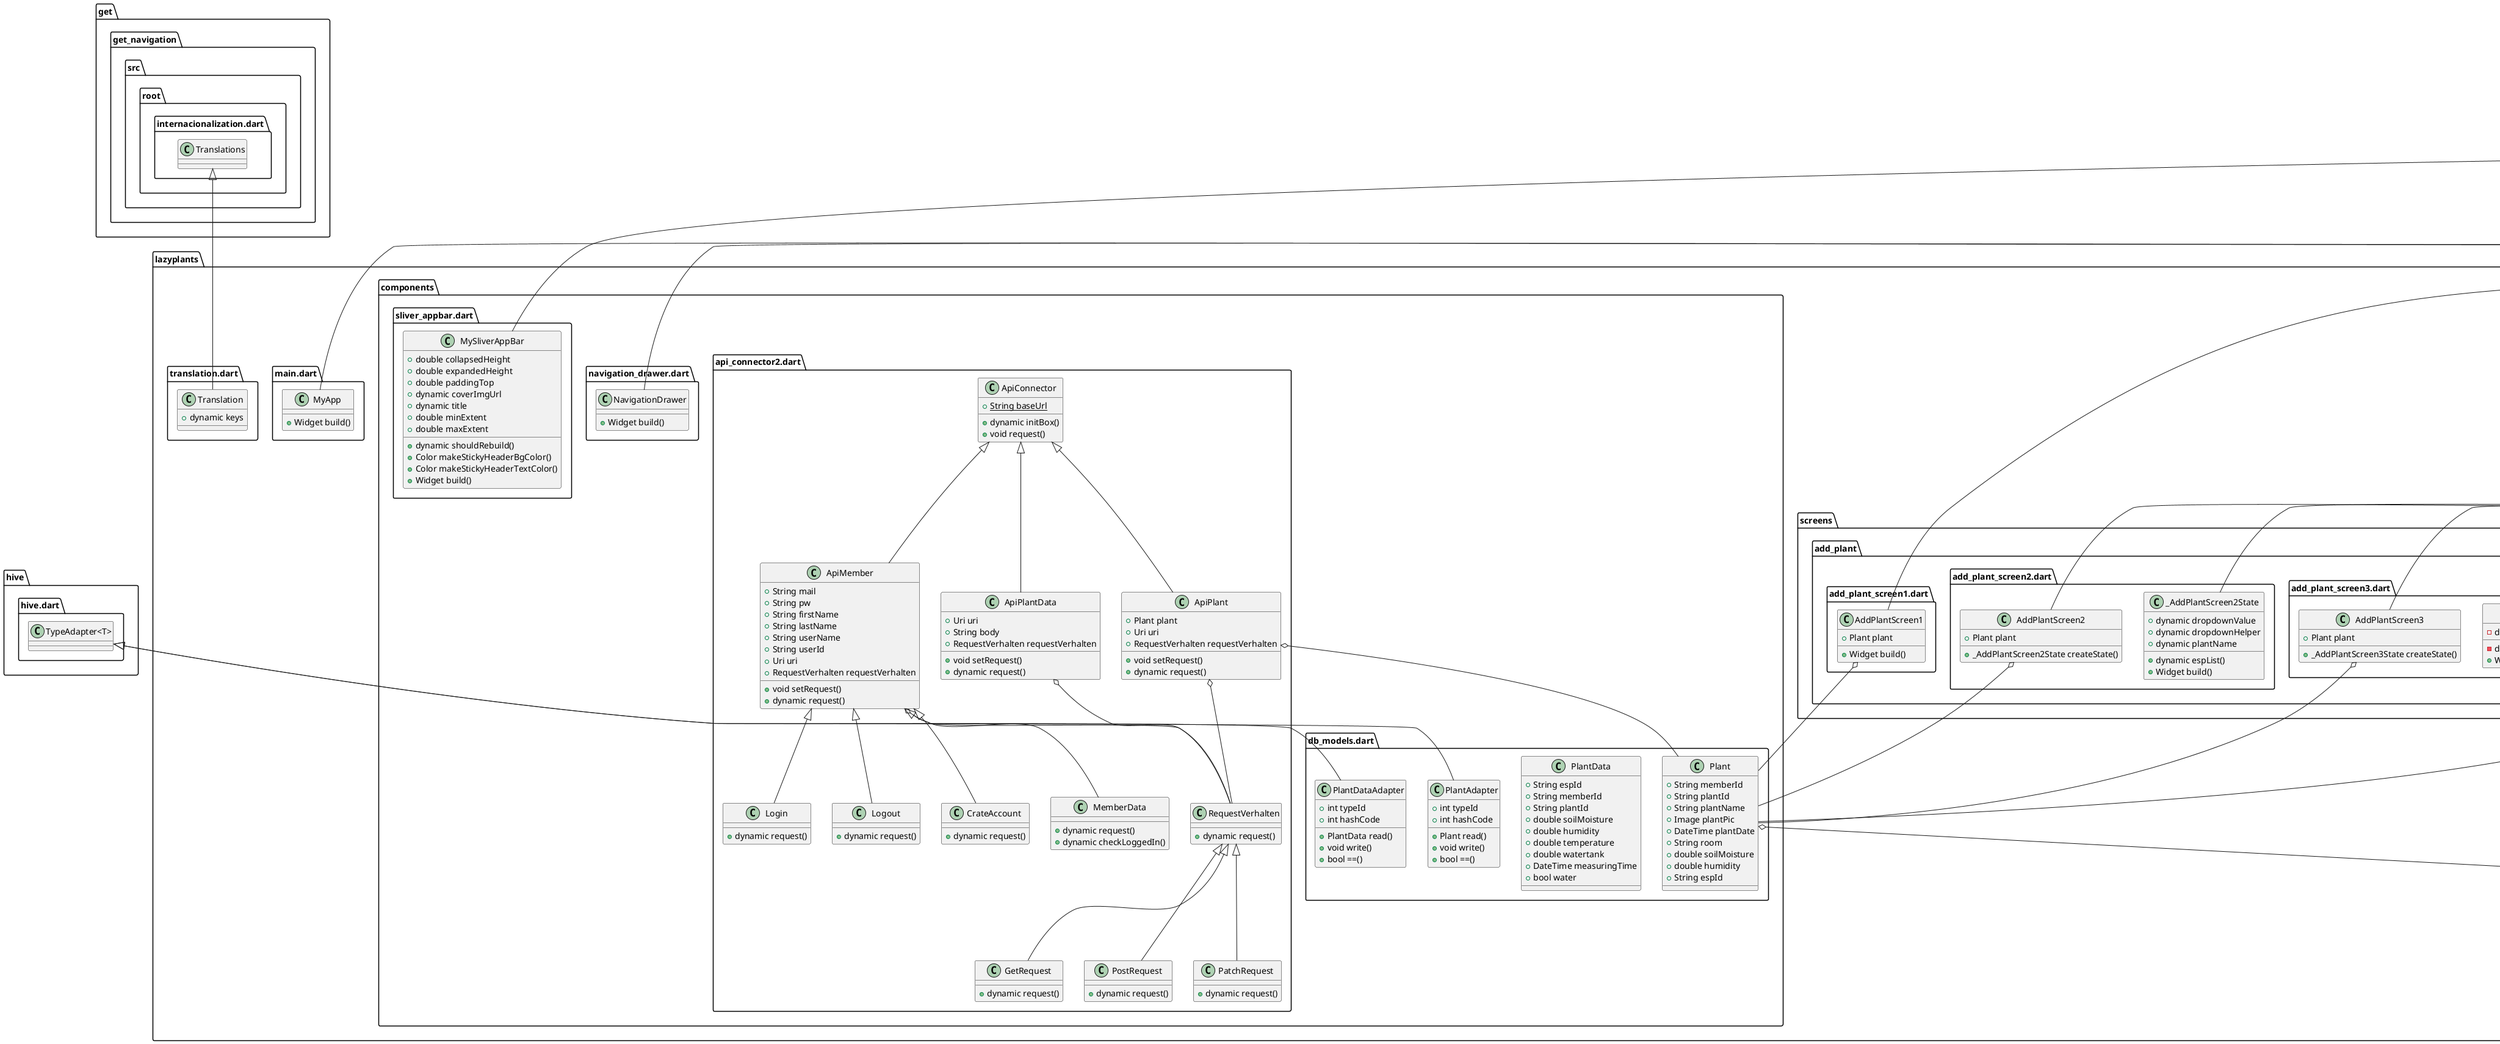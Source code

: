 @startuml
set namespaceSeparator ::



class "lazyplants::components::api_connector2.dart::ApiConnector" {
  {static} +String baseUrl
  +dynamic initBox()
  +void request()
}

class "lazyplants::components::api_connector2.dart::ApiMember" {
  +String mail
  +String pw
  +String firstName
  +String lastName
  +String userName
  +String userId
  +Uri uri
  +RequestVerhalten requestVerhalten
  +void setRequest()
  +dynamic request()
}

"lazyplants::components::api_connector2.dart::ApiMember" o-- "lazyplants::components::api_connector2.dart::RequestVerhalten"
"lazyplants::components::api_connector2.dart::ApiConnector" <|-- "lazyplants::components::api_connector2.dart::ApiMember"

class "lazyplants::components::api_connector2.dart::Login" {
  +dynamic request()
}

"lazyplants::components::api_connector2.dart::ApiMember" <|-- "lazyplants::components::api_connector2.dart::Login"

class "lazyplants::components::api_connector2.dart::Logout" {
  +dynamic request()
}

"lazyplants::components::api_connector2.dart::ApiMember" <|-- "lazyplants::components::api_connector2.dart::Logout"

class "lazyplants::components::api_connector2.dart::CrateAccount" {
  +dynamic request()
}

"lazyplants::components::api_connector2.dart::ApiMember" <|-- "lazyplants::components::api_connector2.dart::CrateAccount"

class "lazyplants::components::api_connector2.dart::MemberData" {
  +dynamic request()
  +dynamic checkLoggedIn()
}

"lazyplants::components::api_connector2.dart::ApiMember" <|-- "lazyplants::components::api_connector2.dart::MemberData"

class "lazyplants::components::api_connector2.dart::ApiPlantData" {
  +Uri uri
  +String body
  +RequestVerhalten requestVerhalten
  +void setRequest()
  +dynamic request()
}

"lazyplants::components::api_connector2.dart::ApiPlantData" o-- "lazyplants::components::api_connector2.dart::RequestVerhalten"
"lazyplants::components::api_connector2.dart::ApiConnector" <|-- "lazyplants::components::api_connector2.dart::ApiPlantData"

class "lazyplants::components::api_connector2.dart::ApiPlant" {
  +Plant plant
  +Uri uri
  +RequestVerhalten requestVerhalten
  +void setRequest()
  +dynamic request()
}

"lazyplants::components::api_connector2.dart::ApiPlant" o-- "lazyplants::components::db_models.dart::Plant"
"lazyplants::components::api_connector2.dart::ApiPlant" o-- "lazyplants::components::api_connector2.dart::RequestVerhalten"
"lazyplants::components::api_connector2.dart::ApiConnector" <|-- "lazyplants::components::api_connector2.dart::ApiPlant"

class "lazyplants::components::api_connector2.dart::RequestVerhalten" {
  +dynamic request()
}

class "lazyplants::components::api_connector2.dart::GetRequest" {
  +dynamic request()
}

"lazyplants::components::api_connector2.dart::RequestVerhalten" <|-- "lazyplants::components::api_connector2.dart::GetRequest"

class "lazyplants::components::api_connector2.dart::PostRequest" {
  +dynamic request()
}

"lazyplants::components::api_connector2.dart::RequestVerhalten" <|-- "lazyplants::components::api_connector2.dart::PostRequest"

class "lazyplants::components::api_connector2.dart::PatchRequest" {
  +dynamic request()
}

"lazyplants::components::api_connector2.dart::RequestVerhalten" <|-- "lazyplants::components::api_connector2.dart::PatchRequest"

class "lazyplants::components::db_models.dart::Plant" {
  +String memberId
  +String plantId
  +String plantName
  +Image plantPic
  +DateTime plantDate
  +String room
  +double soilMoisture
  +double humidity
  +String espId
}

"lazyplants::components::db_models.dart::Plant" o-- "dart::ui::Image"

class "lazyplants::components::db_models.dart::PlantData" {
  +String espId
  +String memberId
  +String plantId
  +double soilMoisture
  +double humidity
  +double temperature
  +double watertank
  +DateTime measuringTime
  +bool water
}

class "lazyplants::components::db_models.dart::PlantAdapter" {
  +int typeId
  +int hashCode
  +Plant read()
  +void write()
  +bool ==()
}

"hive::hive.dart::TypeAdapter<T>" <|-- "lazyplants::components::db_models.dart::PlantAdapter"

class "lazyplants::components::db_models.dart::PlantDataAdapter" {
  +int typeId
  +int hashCode
  +PlantData read()
  +void write()
  +bool ==()
}

"hive::hive.dart::TypeAdapter<T>" <|-- "lazyplants::components::db_models.dart::PlantDataAdapter"

class "lazyplants::components::navigation_drawer.dart::NavigationDrawer" {
  +Widget build()
}

"flutter::src::widgets::framework.dart::StatelessWidget" <|-- "lazyplants::components::navigation_drawer.dart::NavigationDrawer"

class "lazyplants::components::sliver_appbar.dart::MySliverAppBar" {
  +double collapsedHeight
  +double expandedHeight
  +double paddingTop
  +dynamic coverImgUrl
  +dynamic title
  +double minExtent
  +double maxExtent
  +dynamic shouldRebuild()
  +Color makeStickyHeaderBgColor()
  +Color makeStickyHeaderTextColor()
  +Widget build()
}

"flutter::src::widgets::sliver_persistent_header.dart::SliverPersistentHeaderDelegate" <|-- "lazyplants::components::sliver_appbar.dart::MySliverAppBar"

class "lazyplants::main.dart::MyApp" {
  +Widget build()
}

"flutter::src::widgets::framework.dart::StatelessWidget" <|-- "lazyplants::main.dart::MyApp"

class "lazyplants::screens::add_plant::add_plant_screen1.dart::AddPlantScreen1" {
  +Plant plant
  +Widget build()
}

"lazyplants::screens::add_plant::add_plant_screen1.dart::AddPlantScreen1" o-- "lazyplants::components::db_models.dart::Plant"
"flutter::src::widgets::framework.dart::StatelessWidget" <|-- "lazyplants::screens::add_plant::add_plant_screen1.dart::AddPlantScreen1"

class "lazyplants::screens::add_plant::add_plant_screen2.dart::AddPlantScreen2" {
  +Plant plant
  +_AddPlantScreen2State createState()
}

"lazyplants::screens::add_plant::add_plant_screen2.dart::AddPlantScreen2" o-- "lazyplants::components::db_models.dart::Plant"
"flutter::src::widgets::framework.dart::StatefulWidget" <|-- "lazyplants::screens::add_plant::add_plant_screen2.dart::AddPlantScreen2"

class "lazyplants::screens::add_plant::add_plant_screen2.dart::_AddPlantScreen2State" {
  +dynamic dropdownValue
  +dynamic dropdownHelper
  +dynamic plantName
  +dynamic espList()
  +Widget build()
}

"flutter::src::widgets::framework.dart::State<T>" <|-- "lazyplants::screens::add_plant::add_plant_screen2.dart::_AddPlantScreen2State"

class "lazyplants::screens::add_plant::add_plant_screen3.dart::AddPlantScreen3" {
  +Plant plant
  +_AddPlantScreen3State createState()
}

"lazyplants::screens::add_plant::add_plant_screen3.dart::AddPlantScreen3" o-- "lazyplants::components::db_models.dart::Plant"
"flutter::src::widgets::framework.dart::StatefulWidget" <|-- "lazyplants::screens::add_plant::add_plant_screen3.dart::AddPlantScreen3"

class "lazyplants::screens::add_plant::add_plant_screen3.dart::_AddPlantScreen3State" {
  -double _currentHumiditySliderValue
  -dynamic _showMyDialog()
  +Widget build()
}

"flutter::src::widgets::framework.dart::State<T>" <|-- "lazyplants::screens::add_plant::add_plant_screen3.dart::_AddPlantScreen3State"

class "lazyplants::screens::add_plant::add_plant_screen4.dart::AddPlantScreen4" {
  +Plant plant
  +_AddPlantScreen4State createState()
}

"lazyplants::screens::add_plant::add_plant_screen4.dart::AddPlantScreen4" o-- "lazyplants::components::db_models.dart::Plant"
"flutter::src::widgets::framework.dart::StatefulWidget" <|-- "lazyplants::screens::add_plant::add_plant_screen4.dart::AddPlantScreen4"

class "lazyplants::screens::add_plant::add_plant_screen4.dart::_AddPlantScreen4State" {
  -Image _image
  +ImagePicker picker
  +dynamic getImage()
  +dynamic saveChanges()
  +Widget build()
}

"lazyplants::screens::add_plant::add_plant_screen4.dart::_AddPlantScreen4State" o-- "flutter::src::widgets::image.dart::Image"
"lazyplants::screens::add_plant::add_plant_screen4.dart::_AddPlantScreen4State" o-- "image_picker::image_picker.dart::ImagePicker"
"flutter::src::widgets::framework.dart::State<T>" <|-- "lazyplants::screens::add_plant::add_plant_screen4.dart::_AddPlantScreen4State"

class "lazyplants::screens::home_screen.dart::HomeScreen" {
  +_HomeScreenState createState()
}

"flutter::src::widgets::framework.dart::StatefulWidget" <|-- "lazyplants::screens::home_screen.dart::HomeScreen"

class "lazyplants::screens::home_screen.dart::_HomeScreenState" {
  +dynamic plantList
  +void initState()
  -dynamic _buildList()
  +dynamic loadDataInList()
  +Widget build()
}

"flutter::src::widgets::framework.dart::State<T>" <|-- "lazyplants::screens::home_screen.dart::_HomeScreenState"

class "lazyplants::screens::home_screen.dart::CircleIndicator" {
  +void paint()
  +dynamic shouldRepaint()
}

"flutter::src::rendering::custom_paint.dart::CustomPainter" <|-- "lazyplants::screens::home_screen.dart::CircleIndicator"

class "lazyplants::screens::home_screen.dart::WaterIndicator" {
  +double percentage
  +void paint()
  +dynamic shouldRepaint()
}

"flutter::src::rendering::custom_paint.dart::CustomPainter" <|-- "lazyplants::screens::home_screen.dart::WaterIndicator"

class "lazyplants::screens::login::create_account_screen1.dart::CreateAccountScreen1" {
  +dynamic firstName
  +dynamic lastName
  +Widget build()
}

"flutter::src::widgets::framework.dart::StatelessWidget" <|-- "lazyplants::screens::login::create_account_screen1.dart::CreateAccountScreen1"

class "lazyplants::screens::login::create_account_screen2.dart::CreateAccountScreen2" {
  +dynamic firstName
  +dynamic lastName
  +_CreateAccountScreen2State createState()
}

"flutter::src::widgets::framework.dart::StatefulWidget" <|-- "lazyplants::screens::login::create_account_screen2.dart::CreateAccountScreen2"

class "lazyplants::screens::login::create_account_screen2.dart::_CreateAccountScreen2State" {
  +dynamic username
  +dynamic mail
  +dynamic password
  +Widget build()
}

"flutter::src::widgets::framework.dart::State<T>" <|-- "lazyplants::screens::login::create_account_screen2.dart::_CreateAccountScreen2State"

class "lazyplants::screens::login::loading_screen.dart::LoadingScreen" {
  +Widget build()
}

"flutter::src::widgets::framework.dart::StatelessWidget" <|-- "lazyplants::screens::login::loading_screen.dart::LoadingScreen"

class "lazyplants::screens::login::login_screen.dart::LoginScreen" {
  +_LoginScreenState createState()
}

"flutter::src::widgets::framework.dart::StatefulWidget" <|-- "lazyplants::screens::login::login_screen.dart::LoginScreen"

class "lazyplants::screens::login::login_screen.dart::_LoginScreenState" {
  +dynamic mail
  +dynamic password
  +Widget build()
}

"flutter::src::widgets::framework.dart::State<T>" <|-- "lazyplants::screens::login::login_screen.dart::_LoginScreenState"

class "lazyplants::translation.dart::Translation" {
  +dynamic keys
}

"get::get_navigation::src::root::internacionalization.dart::Translations" <|-- "lazyplants::translation.dart::Translation"


@enduml